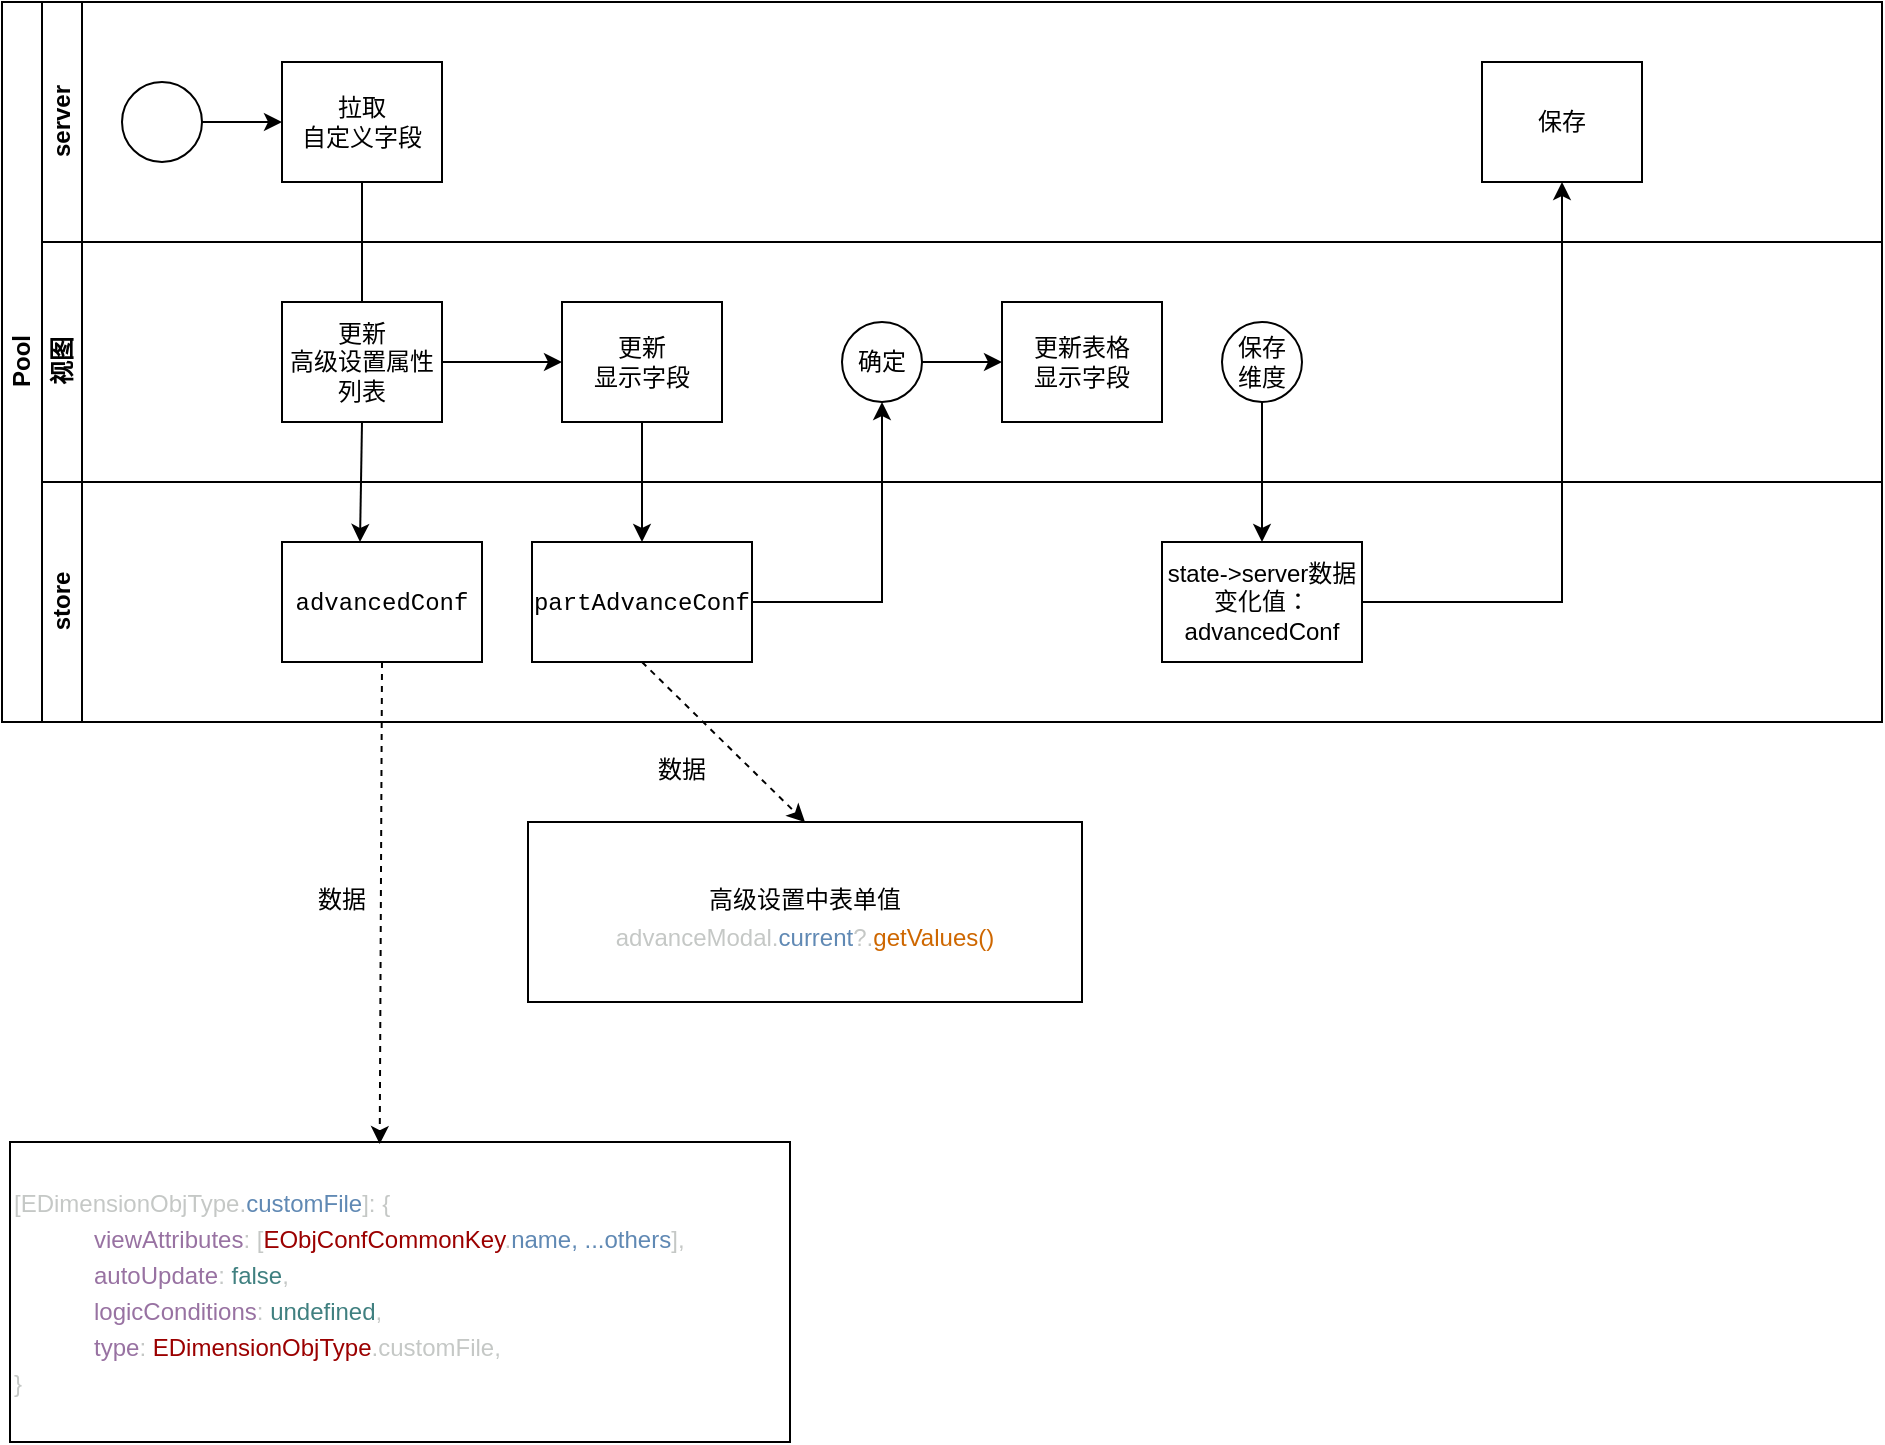 <mxfile version="21.5.2" type="github">
  <diagram id="prtHgNgQTEPvFCAcTncT" name="Page-1">
    <mxGraphModel dx="1434" dy="796" grid="1" gridSize="10" guides="1" tooltips="1" connect="1" arrows="1" fold="1" page="1" pageScale="1" pageWidth="827" pageHeight="1169" math="0" shadow="0">
      <root>
        <mxCell id="0" />
        <mxCell id="1" parent="0" />
        <mxCell id="dNxyNK7c78bLwvsdeMH5-19" value="Pool" style="swimlane;html=1;childLayout=stackLayout;resizeParent=1;resizeParentMax=0;horizontal=0;startSize=20;horizontalStack=0;" parent="1" vertex="1">
          <mxGeometry x="120" y="120" width="940" height="360" as="geometry" />
        </mxCell>
        <mxCell id="dNxyNK7c78bLwvsdeMH5-27" value="" style="edgeStyle=orthogonalEdgeStyle;rounded=0;orthogonalLoop=1;jettySize=auto;html=1;endArrow=none;endFill=0;" parent="dNxyNK7c78bLwvsdeMH5-19" source="dNxyNK7c78bLwvsdeMH5-24" target="dNxyNK7c78bLwvsdeMH5-26" edge="1">
          <mxGeometry relative="1" as="geometry" />
        </mxCell>
        <mxCell id="dNxyNK7c78bLwvsdeMH5-20" value="server" style="swimlane;html=1;startSize=20;horizontal=0;" parent="dNxyNK7c78bLwvsdeMH5-19" vertex="1">
          <mxGeometry x="20" width="920" height="120" as="geometry" />
        </mxCell>
        <mxCell id="dNxyNK7c78bLwvsdeMH5-25" value="" style="edgeStyle=orthogonalEdgeStyle;rounded=0;orthogonalLoop=1;jettySize=auto;html=1;" parent="dNxyNK7c78bLwvsdeMH5-20" source="dNxyNK7c78bLwvsdeMH5-23" target="dNxyNK7c78bLwvsdeMH5-24" edge="1">
          <mxGeometry relative="1" as="geometry" />
        </mxCell>
        <mxCell id="dNxyNK7c78bLwvsdeMH5-23" value="" style="ellipse;whiteSpace=wrap;html=1;" parent="dNxyNK7c78bLwvsdeMH5-20" vertex="1">
          <mxGeometry x="40" y="40" width="40" height="40" as="geometry" />
        </mxCell>
        <mxCell id="dNxyNK7c78bLwvsdeMH5-24" value="拉取&lt;br&gt;自定义字段" style="rounded=0;whiteSpace=wrap;html=1;fontFamily=Helvetica;fontSize=12;fontColor=#000000;align=center;" parent="dNxyNK7c78bLwvsdeMH5-20" vertex="1">
          <mxGeometry x="120" y="30" width="80" height="60" as="geometry" />
        </mxCell>
        <mxCell id="xnILyLK005bmemWPceGs-29" value="保存" style="rounded=0;whiteSpace=wrap;html=1;fontFamily=Helvetica;fontSize=12;fontColor=#000000;align=center;" vertex="1" parent="dNxyNK7c78bLwvsdeMH5-20">
          <mxGeometry x="720" y="30" width="80" height="60" as="geometry" />
        </mxCell>
        <mxCell id="dNxyNK7c78bLwvsdeMH5-21" value="视图" style="swimlane;html=1;startSize=20;horizontal=0;" parent="dNxyNK7c78bLwvsdeMH5-19" vertex="1">
          <mxGeometry x="20" y="120" width="920" height="120" as="geometry" />
        </mxCell>
        <mxCell id="dNxyNK7c78bLwvsdeMH5-29" value="" style="edgeStyle=orthogonalEdgeStyle;rounded=0;orthogonalLoop=1;jettySize=auto;html=1;endArrow=classic;endFill=1;" parent="dNxyNK7c78bLwvsdeMH5-21" source="dNxyNK7c78bLwvsdeMH5-26" edge="1">
          <mxGeometry relative="1" as="geometry">
            <mxPoint x="260" y="60" as="targetPoint" />
          </mxGeometry>
        </mxCell>
        <mxCell id="dNxyNK7c78bLwvsdeMH5-26" value="更新&lt;br&gt;高级设置属性&lt;br&gt;列表" style="rounded=0;whiteSpace=wrap;html=1;fontFamily=Helvetica;fontSize=12;fontColor=#000000;align=center;" parent="dNxyNK7c78bLwvsdeMH5-21" vertex="1">
          <mxGeometry x="120" y="30" width="80" height="60" as="geometry" />
        </mxCell>
        <mxCell id="xnILyLK005bmemWPceGs-1" value="更新&lt;br&gt;显示字段" style="rounded=0;whiteSpace=wrap;html=1;fontFamily=Helvetica;fontSize=12;fontColor=#000000;align=center;" vertex="1" parent="dNxyNK7c78bLwvsdeMH5-21">
          <mxGeometry x="260" y="30" width="80" height="60" as="geometry" />
        </mxCell>
        <mxCell id="xnILyLK005bmemWPceGs-16" value="确定" style="ellipse;whiteSpace=wrap;html=1;" vertex="1" parent="dNxyNK7c78bLwvsdeMH5-21">
          <mxGeometry x="400" y="40" width="40" height="40" as="geometry" />
        </mxCell>
        <mxCell id="xnILyLK005bmemWPceGs-23" value="更新表格&lt;br&gt;显示字段" style="rounded=0;whiteSpace=wrap;html=1;fontFamily=Helvetica;fontSize=12;fontColor=#000000;align=center;" vertex="1" parent="dNxyNK7c78bLwvsdeMH5-21">
          <mxGeometry x="480" y="30" width="80" height="60" as="geometry" />
        </mxCell>
        <mxCell id="xnILyLK005bmemWPceGs-24" value="" style="endArrow=classic;html=1;rounded=0;hachureGap=4;fontFamily=Architects Daughter;fontSource=https%3A%2F%2Ffonts.googleapis.com%2Fcss%3Ffamily%3DArchitects%2BDaughter;fontSize=16;exitX=1;exitY=0.5;exitDx=0;exitDy=0;entryX=0;entryY=0.5;entryDx=0;entryDy=0;" edge="1" parent="dNxyNK7c78bLwvsdeMH5-21" source="xnILyLK005bmemWPceGs-16" target="xnILyLK005bmemWPceGs-23">
          <mxGeometry width="50" height="50" relative="1" as="geometry">
            <mxPoint x="365" y="190" as="sourcePoint" />
            <mxPoint x="430" y="90" as="targetPoint" />
            <Array as="points" />
          </mxGeometry>
        </mxCell>
        <mxCell id="xnILyLK005bmemWPceGs-25" value="保存&lt;br&gt;维度" style="ellipse;whiteSpace=wrap;html=1;" vertex="1" parent="dNxyNK7c78bLwvsdeMH5-21">
          <mxGeometry x="590" y="40" width="40" height="40" as="geometry" />
        </mxCell>
        <mxCell id="dNxyNK7c78bLwvsdeMH5-22" value="store&lt;br&gt;" style="swimlane;html=1;startSize=20;horizontal=0;" parent="dNxyNK7c78bLwvsdeMH5-19" vertex="1">
          <mxGeometry x="20" y="240" width="920" height="120" as="geometry" />
        </mxCell>
        <mxCell id="dNxyNK7c78bLwvsdeMH5-34" value="&lt;div style=&quot;font-family: Menlo, Monaco, &amp;quot;Courier New&amp;quot;, monospace; line-height: 18px;&quot;&gt;advancedConf&lt;/div&gt;" style="rounded=0;whiteSpace=wrap;html=1;fontFamily=Helvetica;fontSize=12;fontColor=#000000;align=center;" parent="dNxyNK7c78bLwvsdeMH5-22" vertex="1">
          <mxGeometry x="120" y="30" width="100" height="60" as="geometry" />
        </mxCell>
        <mxCell id="xnILyLK005bmemWPceGs-9" value="&lt;div style=&quot;font-family: Menlo, Monaco, &amp;quot;Courier New&amp;quot;, monospace; line-height: 18px;&quot;&gt;&lt;div style=&quot;line-height: 18px;&quot;&gt;partAdvanceConf&lt;/div&gt;&lt;/div&gt;" style="rounded=0;whiteSpace=wrap;html=1;fontFamily=Helvetica;fontSize=12;fontColor=#000000;align=center;" vertex="1" parent="dNxyNK7c78bLwvsdeMH5-22">
          <mxGeometry x="245" y="30" width="110" height="60" as="geometry" />
        </mxCell>
        <mxCell id="xnILyLK005bmemWPceGs-26" value="state-&amp;gt;server数据&lt;br&gt;变化值：advancedConf" style="rounded=0;whiteSpace=wrap;html=1;fontFamily=Helvetica;fontSize=12;fontColor=#000000;align=center;" vertex="1" parent="dNxyNK7c78bLwvsdeMH5-22">
          <mxGeometry x="560" y="30" width="100" height="60" as="geometry" />
        </mxCell>
        <mxCell id="xnILyLK005bmemWPceGs-6" value="" style="endArrow=classic;html=1;rounded=0;hachureGap=4;fontFamily=Architects Daughter;fontSource=https%3A%2F%2Ffonts.googleapis.com%2Fcss%3Ffamily%3DArchitects%2BDaughter;fontSize=16;exitX=0.5;exitY=1;exitDx=0;exitDy=0;entryX=0.39;entryY=0;entryDx=0;entryDy=0;entryPerimeter=0;" edge="1" parent="dNxyNK7c78bLwvsdeMH5-19" source="dNxyNK7c78bLwvsdeMH5-26" target="dNxyNK7c78bLwvsdeMH5-34">
          <mxGeometry width="50" height="50" relative="1" as="geometry">
            <mxPoint x="-90" y="320" as="sourcePoint" />
            <mxPoint x="-40" y="270" as="targetPoint" />
          </mxGeometry>
        </mxCell>
        <mxCell id="xnILyLK005bmemWPceGs-10" value="" style="endArrow=classic;html=1;rounded=0;hachureGap=4;fontFamily=Architects Daughter;fontSource=https%3A%2F%2Ffonts.googleapis.com%2Fcss%3Ffamily%3DArchitects%2BDaughter;fontSize=16;exitX=0.5;exitY=1;exitDx=0;exitDy=0;" edge="1" parent="dNxyNK7c78bLwvsdeMH5-19" source="xnILyLK005bmemWPceGs-1" target="xnILyLK005bmemWPceGs-9">
          <mxGeometry width="50" height="50" relative="1" as="geometry">
            <mxPoint x="190" y="220" as="sourcePoint" />
            <mxPoint x="189" y="280" as="targetPoint" />
          </mxGeometry>
        </mxCell>
        <mxCell id="xnILyLK005bmemWPceGs-17" value="" style="endArrow=classic;html=1;rounded=0;hachureGap=4;fontFamily=Architects Daughter;fontSource=https%3A%2F%2Ffonts.googleapis.com%2Fcss%3Ffamily%3DArchitects%2BDaughter;fontSize=16;exitX=1;exitY=0.5;exitDx=0;exitDy=0;entryX=0.5;entryY=1;entryDx=0;entryDy=0;" edge="1" parent="dNxyNK7c78bLwvsdeMH5-19" source="xnILyLK005bmemWPceGs-9" target="xnILyLK005bmemWPceGs-16">
          <mxGeometry width="50" height="50" relative="1" as="geometry">
            <mxPoint x="380" y="330" as="sourcePoint" />
            <mxPoint x="430" y="280" as="targetPoint" />
            <Array as="points">
              <mxPoint x="440" y="300" />
            </Array>
          </mxGeometry>
        </mxCell>
        <mxCell id="xnILyLK005bmemWPceGs-28" value="" style="endArrow=classic;html=1;rounded=0;hachureGap=4;fontFamily=Architects Daughter;fontSource=https%3A%2F%2Ffonts.googleapis.com%2Fcss%3Ffamily%3DArchitects%2BDaughter;fontSize=16;exitX=0.5;exitY=1;exitDx=0;exitDy=0;" edge="1" parent="dNxyNK7c78bLwvsdeMH5-19" source="xnILyLK005bmemWPceGs-25" target="xnILyLK005bmemWPceGs-26">
          <mxGeometry width="50" height="50" relative="1" as="geometry">
            <mxPoint x="660" y="230" as="sourcePoint" />
            <mxPoint x="710" y="180" as="targetPoint" />
          </mxGeometry>
        </mxCell>
        <mxCell id="xnILyLK005bmemWPceGs-30" value="" style="endArrow=classic;html=1;rounded=0;hachureGap=4;fontFamily=Architects Daughter;fontSource=https%3A%2F%2Ffonts.googleapis.com%2Fcss%3Ffamily%3DArchitects%2BDaughter;fontSize=16;exitX=1;exitY=0.5;exitDx=0;exitDy=0;entryX=0.5;entryY=1;entryDx=0;entryDy=0;" edge="1" parent="dNxyNK7c78bLwvsdeMH5-19" source="xnILyLK005bmemWPceGs-26" target="xnILyLK005bmemWPceGs-29">
          <mxGeometry width="50" height="50" relative="1" as="geometry">
            <mxPoint x="820" y="300" as="sourcePoint" />
            <mxPoint x="870" y="250" as="targetPoint" />
            <Array as="points">
              <mxPoint x="780" y="300" />
            </Array>
          </mxGeometry>
        </mxCell>
        <mxCell id="xnILyLK005bmemWPceGs-4" value="&lt;div style=&quot;font-size: 12px; line-height: 18px;&quot;&gt;&lt;div style=&quot;&quot;&gt;&lt;font color=&quot;#c5c8c6&quot;&gt; [EDimensionObjType.&lt;/font&gt;&lt;font color=&quot;#6089b4&quot;&gt;customFile&lt;/font&gt;&lt;font color=&quot;#c5c8c6&quot;&gt;]: {&lt;/font&gt;&lt;/div&gt;&lt;/div&gt;&lt;blockquote style=&quot;margin: 0 0 0 40px; border: none; padding: 0px;&quot;&gt;&lt;div style=&quot;font-size: 12px; line-height: 18px;&quot;&gt;&lt;div style=&quot;color: rgb(197, 200, 198);&quot;&gt;&lt;span style=&quot;color: #9872a2;&quot;&gt;viewAttributes&lt;/span&gt;: [&lt;span style=&quot;color: #9b0000;&quot;&gt;EObjConfCommonKey&lt;/span&gt;.&lt;span style=&quot;color: #6089b4;&quot;&gt;name, ...others&lt;/span&gt;],&lt;/div&gt;&lt;/div&gt;&lt;div style=&quot;font-size: 12px; line-height: 18px;&quot;&gt;&lt;div style=&quot;color: rgb(197, 200, 198);&quot;&gt;&lt;span style=&quot;color: #9872a2;&quot;&gt;autoUpdate&lt;/span&gt;: &lt;span style=&quot;color: #408080;&quot;&gt;false&lt;/span&gt;,&lt;/div&gt;&lt;/div&gt;&lt;div style=&quot;font-size: 12px; line-height: 18px;&quot;&gt;&lt;div style=&quot;color: rgb(197, 200, 198);&quot;&gt;&lt;span style=&quot;color: #9872a2;&quot;&gt;logicConditions&lt;/span&gt;: &lt;span style=&quot;color: #408080;&quot;&gt;undefined&lt;/span&gt;,&lt;/div&gt;&lt;/div&gt;&lt;div style=&quot;font-size: 12px; line-height: 18px;&quot;&gt;&lt;div style=&quot;color: rgb(197, 200, 198);&quot;&gt;&lt;span style=&quot;color: #9872a2;&quot;&gt;type&lt;/span&gt;: &lt;span style=&quot;color: #9b0000;&quot;&gt;EDimensionObjType&lt;/span&gt;.customFile,&lt;/div&gt;&lt;/div&gt;&lt;/blockquote&gt;&lt;div style=&quot;font-size: 12px; line-height: 18px;&quot;&gt;&lt;div style=&quot;color: rgb(197, 200, 198);&quot;&gt;  }&lt;/div&gt;&lt;/div&gt;" style="rounded=0;whiteSpace=wrap;html=1;hachureGap=4;fontFamily=Helvetica;fontSize=20;align=left;shadow=0;" vertex="1" parent="1">
          <mxGeometry x="124" y="690" width="390" height="150" as="geometry" />
        </mxCell>
        <mxCell id="xnILyLK005bmemWPceGs-8" value="" style="endArrow=classic;html=1;rounded=0;hachureGap=4;fontFamily=Architects Daughter;fontSource=https%3A%2F%2Ffonts.googleapis.com%2Fcss%3Ffamily%3DArchitects%2BDaughter;fontSize=16;exitX=0.5;exitY=1;exitDx=0;exitDy=0;entryX=0.474;entryY=0.007;entryDx=0;entryDy=0;entryPerimeter=0;dashed=1;" edge="1" parent="1" source="dNxyNK7c78bLwvsdeMH5-34" target="xnILyLK005bmemWPceGs-4">
          <mxGeometry width="50" height="50" relative="1" as="geometry">
            <mxPoint x="180" y="620" as="sourcePoint" />
            <mxPoint x="230" y="570" as="targetPoint" />
          </mxGeometry>
        </mxCell>
        <mxCell id="xnILyLK005bmemWPceGs-11" value="&lt;font face=&quot;Helvetica&quot; style=&quot;font-size: 12px;&quot;&gt;高级设置中表单值&lt;br&gt;&lt;div style=&quot;color: rgb(197, 200, 198); line-height: 18px;&quot;&gt;advanceModal.&lt;span style=&quot;color: rgb(96, 137, 180);&quot;&gt;current&lt;/span&gt;?.&lt;span style=&quot;color: rgb(206, 103, 0);&quot;&gt;getValues()&lt;/span&gt;&lt;/div&gt;&lt;/font&gt;" style="rounded=0;whiteSpace=wrap;html=1;hachureGap=4;fontFamily=Architects Daughter;fontSource=https%3A%2F%2Ffonts.googleapis.com%2Fcss%3Ffamily%3DArchitects%2BDaughter;fontSize=20;" vertex="1" parent="1">
          <mxGeometry x="383" y="530" width="277" height="90" as="geometry" />
        </mxCell>
        <mxCell id="xnILyLK005bmemWPceGs-12" value="" style="endArrow=classic;html=1;rounded=0;hachureGap=4;fontFamily=Architects Daughter;fontSource=https%3A%2F%2Ffonts.googleapis.com%2Fcss%3Ffamily%3DArchitects%2BDaughter;fontSize=16;exitX=0.5;exitY=1;exitDx=0;exitDy=0;entryX=0.5;entryY=0;entryDx=0;entryDy=0;dashed=1;" edge="1" parent="1" source="xnILyLK005bmemWPceGs-9" target="xnILyLK005bmemWPceGs-11">
          <mxGeometry width="50" height="50" relative="1" as="geometry">
            <mxPoint x="320" y="460" as="sourcePoint" />
            <mxPoint x="319" y="701" as="targetPoint" />
          </mxGeometry>
        </mxCell>
        <mxCell id="xnILyLK005bmemWPceGs-13" value="数据" style="text;html=1;strokeColor=none;fillColor=none;align=center;verticalAlign=middle;whiteSpace=wrap;rounded=0;fontSize=12;fontFamily=Architects Daughter;" vertex="1" parent="1">
          <mxGeometry x="260" y="555" width="60" height="30" as="geometry" />
        </mxCell>
        <mxCell id="xnILyLK005bmemWPceGs-15" value="数据" style="text;html=1;strokeColor=none;fillColor=none;align=center;verticalAlign=middle;whiteSpace=wrap;rounded=0;fontSize=12;fontFamily=Architects Daughter;" vertex="1" parent="1">
          <mxGeometry x="430" y="490" width="60" height="30" as="geometry" />
        </mxCell>
      </root>
    </mxGraphModel>
  </diagram>
</mxfile>
